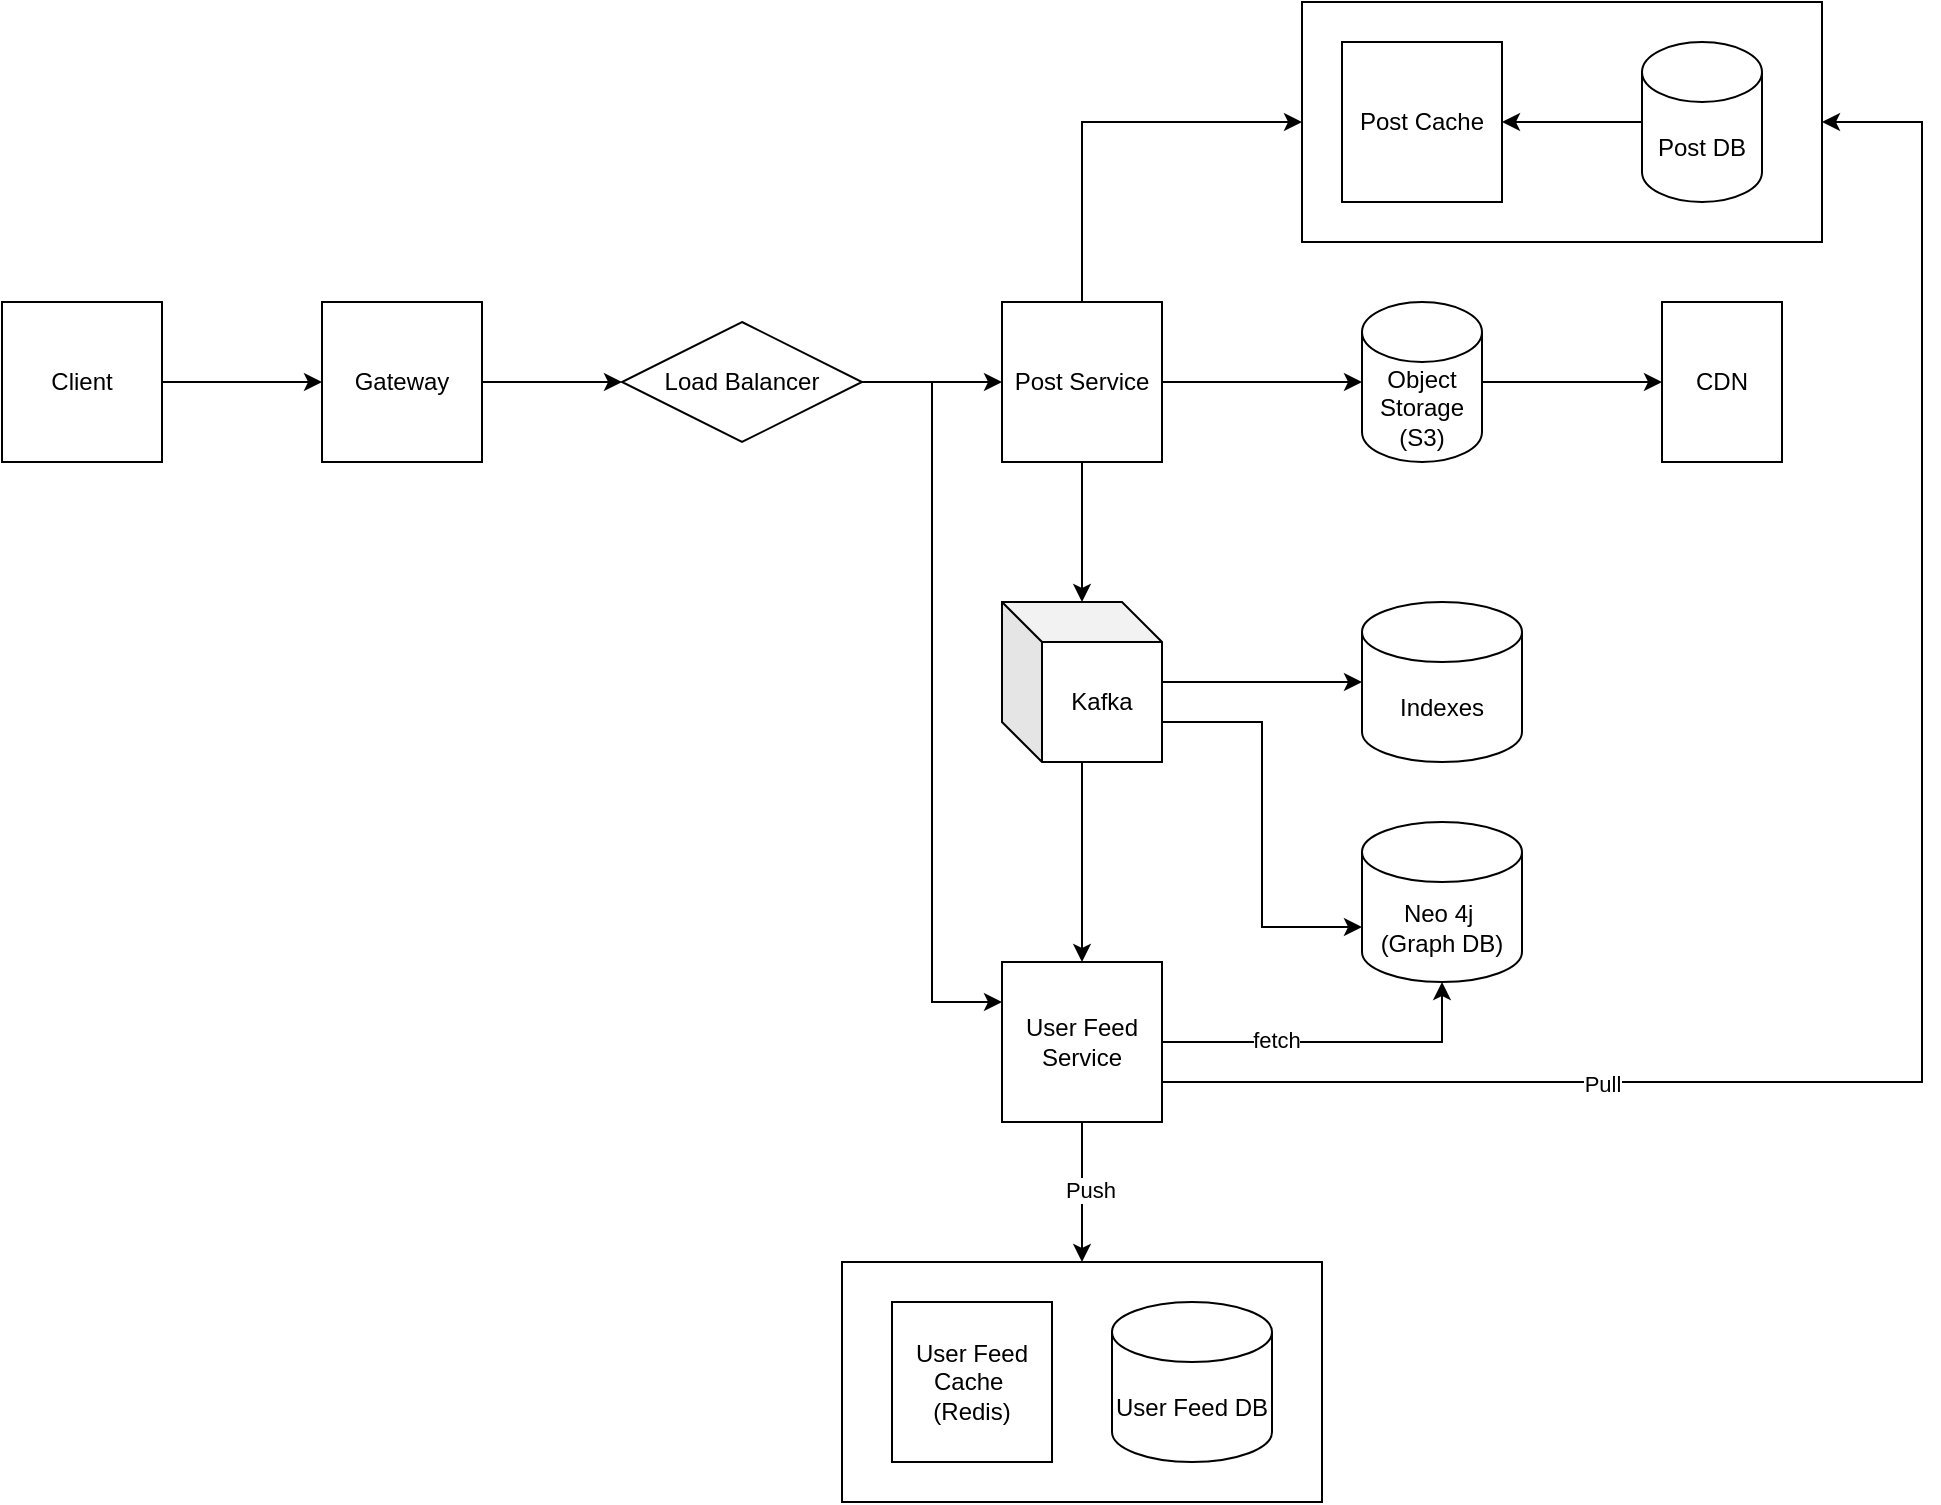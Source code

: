 <mxfile version="27.0.9">
  <diagram id="HLTfz17R7Xp0VuLi3GgG" name="Instagram">
    <mxGraphModel dx="1185" dy="613" grid="1" gridSize="10" guides="1" tooltips="1" connect="1" arrows="1" fold="1" page="1" pageScale="1" pageWidth="850" pageHeight="1100" math="0" shadow="0">
      <root>
        <mxCell id="0" />
        <mxCell id="1" parent="0" />
        <mxCell id="zHSJEGZLhJ46v0zKLECe-1" value="" style="rounded=0;whiteSpace=wrap;html=1;" parent="1" vertex="1">
          <mxGeometry x="690" y="50" width="260" height="120" as="geometry" />
        </mxCell>
        <mxCell id="zHSJEGZLhJ46v0zKLECe-2" value="" style="rounded=0;whiteSpace=wrap;html=1;" parent="1" vertex="1">
          <mxGeometry x="460" y="680" width="240" height="120" as="geometry" />
        </mxCell>
        <mxCell id="zHSJEGZLhJ46v0zKLECe-3" value="" style="edgeStyle=orthogonalEdgeStyle;rounded=0;orthogonalLoop=1;jettySize=auto;html=1;" parent="1" source="zHSJEGZLhJ46v0zKLECe-4" target="zHSJEGZLhJ46v0zKLECe-34" edge="1">
          <mxGeometry relative="1" as="geometry" />
        </mxCell>
        <mxCell id="zHSJEGZLhJ46v0zKLECe-4" value="Post DB" style="shape=cylinder3;whiteSpace=wrap;html=1;boundedLbl=1;backgroundOutline=1;size=15;" parent="1" vertex="1">
          <mxGeometry x="860" y="70" width="60" height="80" as="geometry" />
        </mxCell>
        <mxCell id="zHSJEGZLhJ46v0zKLECe-5" value="" style="edgeStyle=orthogonalEdgeStyle;rounded=0;orthogonalLoop=1;jettySize=auto;html=1;" parent="1" source="zHSJEGZLhJ46v0zKLECe-6" target="zHSJEGZLhJ46v0zKLECe-18" edge="1">
          <mxGeometry relative="1" as="geometry" />
        </mxCell>
        <mxCell id="zHSJEGZLhJ46v0zKLECe-6" value="Object Storage (S3)" style="shape=cylinder3;whiteSpace=wrap;html=1;boundedLbl=1;backgroundOutline=1;size=15;" parent="1" vertex="1">
          <mxGeometry x="720" y="200" width="60" height="80" as="geometry" />
        </mxCell>
        <mxCell id="zHSJEGZLhJ46v0zKLECe-7" value="" style="edgeStyle=orthogonalEdgeStyle;rounded=0;orthogonalLoop=1;jettySize=auto;html=1;" parent="1" source="zHSJEGZLhJ46v0zKLECe-9" target="zHSJEGZLhJ46v0zKLECe-20" edge="1">
          <mxGeometry relative="1" as="geometry" />
        </mxCell>
        <mxCell id="zHSJEGZLhJ46v0zKLECe-8" style="edgeStyle=orthogonalEdgeStyle;rounded=0;orthogonalLoop=1;jettySize=auto;html=1;entryX=0;entryY=0.5;entryDx=0;entryDy=0;exitX=0.5;exitY=0;exitDx=0;exitDy=0;" parent="1" source="zHSJEGZLhJ46v0zKLECe-9" target="zHSJEGZLhJ46v0zKLECe-1" edge="1">
          <mxGeometry relative="1" as="geometry" />
        </mxCell>
        <mxCell id="zHSJEGZLhJ46v0zKLECe-9" value="Post Service" style="whiteSpace=wrap;html=1;aspect=fixed;" parent="1" vertex="1">
          <mxGeometry x="540" y="200" width="80" height="80" as="geometry" />
        </mxCell>
        <mxCell id="zHSJEGZLhJ46v0zKLECe-10" style="edgeStyle=orthogonalEdgeStyle;rounded=0;orthogonalLoop=1;jettySize=auto;html=1;entryX=0;entryY=0.5;entryDx=0;entryDy=0;entryPerimeter=0;exitX=1;exitY=0.5;exitDx=0;exitDy=0;" parent="1" source="zHSJEGZLhJ46v0zKLECe-9" target="zHSJEGZLhJ46v0zKLECe-6" edge="1">
          <mxGeometry relative="1" as="geometry">
            <mxPoint x="650" y="220" as="sourcePoint" />
          </mxGeometry>
        </mxCell>
        <mxCell id="zHSJEGZLhJ46v0zKLECe-11" style="edgeStyle=orthogonalEdgeStyle;rounded=0;orthogonalLoop=1;jettySize=auto;html=1;entryX=0;entryY=0.5;entryDx=0;entryDy=0;" parent="1" source="zHSJEGZLhJ46v0zKLECe-13" target="zHSJEGZLhJ46v0zKLECe-9" edge="1">
          <mxGeometry relative="1" as="geometry" />
        </mxCell>
        <mxCell id="zHSJEGZLhJ46v0zKLECe-12" style="edgeStyle=orthogonalEdgeStyle;rounded=0;orthogonalLoop=1;jettySize=auto;html=1;entryX=0;entryY=0.25;entryDx=0;entryDy=0;" parent="1" source="zHSJEGZLhJ46v0zKLECe-13" target="zHSJEGZLhJ46v0zKLECe-27" edge="1">
          <mxGeometry relative="1" as="geometry" />
        </mxCell>
        <mxCell id="zHSJEGZLhJ46v0zKLECe-13" value="Load Balancer" style="shape=rhombus;whiteSpace=wrap;html=1;backgroundOutline=1;perimeter=rhombusPerimeter;" parent="1" vertex="1">
          <mxGeometry x="350" y="210" width="120" height="60" as="geometry" />
        </mxCell>
        <mxCell id="zHSJEGZLhJ46v0zKLECe-14" value="" style="edgeStyle=orthogonalEdgeStyle;rounded=0;orthogonalLoop=1;jettySize=auto;html=1;" parent="1" source="zHSJEGZLhJ46v0zKLECe-15" target="zHSJEGZLhJ46v0zKLECe-17" edge="1">
          <mxGeometry relative="1" as="geometry" />
        </mxCell>
        <mxCell id="zHSJEGZLhJ46v0zKLECe-15" value="Client" style="whiteSpace=wrap;html=1;aspect=fixed;" parent="1" vertex="1">
          <mxGeometry x="40" y="200" width="80" height="80" as="geometry" />
        </mxCell>
        <mxCell id="zHSJEGZLhJ46v0zKLECe-16" style="edgeStyle=orthogonalEdgeStyle;rounded=0;orthogonalLoop=1;jettySize=auto;html=1;entryX=0;entryY=0.5;entryDx=0;entryDy=0;" parent="1" source="zHSJEGZLhJ46v0zKLECe-17" target="zHSJEGZLhJ46v0zKLECe-13" edge="1">
          <mxGeometry relative="1" as="geometry" />
        </mxCell>
        <mxCell id="zHSJEGZLhJ46v0zKLECe-17" value="Gateway" style="whiteSpace=wrap;html=1;aspect=fixed;" parent="1" vertex="1">
          <mxGeometry x="200" y="200" width="80" height="80" as="geometry" />
        </mxCell>
        <mxCell id="zHSJEGZLhJ46v0zKLECe-18" value="CDN" style="shape=label;whiteSpace=wrap;html=1;boundedLbl=1;backgroundOutline=1;size=15;aspect=fixed;" parent="1" vertex="1">
          <mxGeometry x="870" y="200" width="60" height="80" as="geometry" />
        </mxCell>
        <mxCell id="zHSJEGZLhJ46v0zKLECe-19" style="edgeStyle=orthogonalEdgeStyle;rounded=0;orthogonalLoop=1;jettySize=auto;html=1;" parent="1" source="zHSJEGZLhJ46v0zKLECe-20" target="zHSJEGZLhJ46v0zKLECe-27" edge="1">
          <mxGeometry relative="1" as="geometry" />
        </mxCell>
        <mxCell id="zHSJEGZLhJ46v0zKLECe-20" value="Kafka" style="whiteSpace=wrap;html=1;aspect=fixed;shape=cube;boundedLbl=1;backgroundOutline=1;darkOpacity=0.05;darkOpacity2=0.1;fixedSize=1;" parent="1" vertex="1">
          <mxGeometry x="540" y="350" width="80" height="80" as="geometry" />
        </mxCell>
        <mxCell id="zHSJEGZLhJ46v0zKLECe-21" value="Neo 4j&amp;nbsp;&lt;div&gt;(Graph DB)&lt;/div&gt;" style="whiteSpace=wrap;html=1;aspect=fixed;shape=cylinder3;boundedLbl=1;backgroundOutline=1;size=15;" parent="1" vertex="1">
          <mxGeometry x="720" y="460" width="80" height="80" as="geometry" />
        </mxCell>
        <mxCell id="zHSJEGZLhJ46v0zKLECe-22" value="Indexes" style="whiteSpace=wrap;html=1;aspect=fixed;shape=cylinder3;boundedLbl=1;backgroundOutline=1;size=15;" parent="1" vertex="1">
          <mxGeometry x="720" y="350" width="80" height="80" as="geometry" />
        </mxCell>
        <mxCell id="zHSJEGZLhJ46v0zKLECe-23" style="edgeStyle=orthogonalEdgeStyle;rounded=0;orthogonalLoop=1;jettySize=auto;html=1;entryX=0.5;entryY=0;entryDx=0;entryDy=0;" parent="1" source="zHSJEGZLhJ46v0zKLECe-27" target="zHSJEGZLhJ46v0zKLECe-2" edge="1">
          <mxGeometry relative="1" as="geometry" />
        </mxCell>
        <mxCell id="zHSJEGZLhJ46v0zKLECe-24" value="Push" style="edgeLabel;html=1;align=center;verticalAlign=middle;resizable=0;points=[];" parent="zHSJEGZLhJ46v0zKLECe-23" vertex="1" connectable="0">
          <mxGeometry x="-0.039" y="4" relative="1" as="geometry">
            <mxPoint as="offset" />
          </mxGeometry>
        </mxCell>
        <mxCell id="zHSJEGZLhJ46v0zKLECe-25" style="edgeStyle=orthogonalEdgeStyle;rounded=0;orthogonalLoop=1;jettySize=auto;html=1;exitX=1;exitY=0.75;exitDx=0;exitDy=0;entryX=1;entryY=0.5;entryDx=0;entryDy=0;" parent="1" source="zHSJEGZLhJ46v0zKLECe-27" target="zHSJEGZLhJ46v0zKLECe-1" edge="1">
          <mxGeometry relative="1" as="geometry">
            <Array as="points">
              <mxPoint x="1000" y="590" />
              <mxPoint x="1000" y="110" />
            </Array>
          </mxGeometry>
        </mxCell>
        <mxCell id="zHSJEGZLhJ46v0zKLECe-26" value="Pull" style="edgeLabel;html=1;align=center;verticalAlign=middle;resizable=0;points=[];" parent="zHSJEGZLhJ46v0zKLECe-25" vertex="1" connectable="0">
          <mxGeometry x="0.186" y="4" relative="1" as="geometry">
            <mxPoint x="-156" y="160" as="offset" />
          </mxGeometry>
        </mxCell>
        <mxCell id="zHSJEGZLhJ46v0zKLECe-27" value="User Feed Service" style="whiteSpace=wrap;html=1;aspect=fixed;" parent="1" vertex="1">
          <mxGeometry x="540" y="530" width="80" height="80" as="geometry" />
        </mxCell>
        <mxCell id="zHSJEGZLhJ46v0zKLECe-28" value="User Feed Cache&amp;nbsp;&lt;div&gt;(Redis)&lt;/div&gt;" style="whiteSpace=wrap;html=1;aspect=fixed;" parent="1" vertex="1">
          <mxGeometry x="485" y="700" width="80" height="80" as="geometry" />
        </mxCell>
        <mxCell id="zHSJEGZLhJ46v0zKLECe-29" style="edgeStyle=orthogonalEdgeStyle;rounded=0;orthogonalLoop=1;jettySize=auto;html=1;entryX=0;entryY=0.5;entryDx=0;entryDy=0;entryPerimeter=0;" parent="1" source="zHSJEGZLhJ46v0zKLECe-20" target="zHSJEGZLhJ46v0zKLECe-22" edge="1">
          <mxGeometry relative="1" as="geometry" />
        </mxCell>
        <mxCell id="zHSJEGZLhJ46v0zKLECe-30" style="edgeStyle=orthogonalEdgeStyle;rounded=0;orthogonalLoop=1;jettySize=auto;html=1;entryX=0.5;entryY=1;entryDx=0;entryDy=0;entryPerimeter=0;" parent="1" source="zHSJEGZLhJ46v0zKLECe-27" target="zHSJEGZLhJ46v0zKLECe-21" edge="1">
          <mxGeometry relative="1" as="geometry" />
        </mxCell>
        <mxCell id="zHSJEGZLhJ46v0zKLECe-31" value="fetch" style="edgeLabel;html=1;align=center;verticalAlign=middle;resizable=0;points=[];" parent="zHSJEGZLhJ46v0zKLECe-30" vertex="1" connectable="0">
          <mxGeometry x="-0.33" y="1" relative="1" as="geometry">
            <mxPoint as="offset" />
          </mxGeometry>
        </mxCell>
        <mxCell id="zHSJEGZLhJ46v0zKLECe-32" value="User Feed DB" style="whiteSpace=wrap;html=1;aspect=fixed;shape=cylinder3;boundedLbl=1;backgroundOutline=1;size=15;" parent="1" vertex="1">
          <mxGeometry x="595" y="700" width="80" height="80" as="geometry" />
        </mxCell>
        <mxCell id="zHSJEGZLhJ46v0zKLECe-33" style="edgeStyle=orthogonalEdgeStyle;rounded=0;orthogonalLoop=1;jettySize=auto;html=1;exitX=1;exitY=0.75;exitDx=0;exitDy=0;entryX=0;entryY=0;entryDx=0;entryDy=52.5;entryPerimeter=0;" parent="1" source="zHSJEGZLhJ46v0zKLECe-20" target="zHSJEGZLhJ46v0zKLECe-21" edge="1">
          <mxGeometry relative="1" as="geometry" />
        </mxCell>
        <mxCell id="zHSJEGZLhJ46v0zKLECe-34" value="Post Cache" style="whiteSpace=wrap;html=1;aspect=fixed;" parent="1" vertex="1">
          <mxGeometry x="710" y="70" width="80" height="80" as="geometry" />
        </mxCell>
      </root>
    </mxGraphModel>
  </diagram>
</mxfile>
